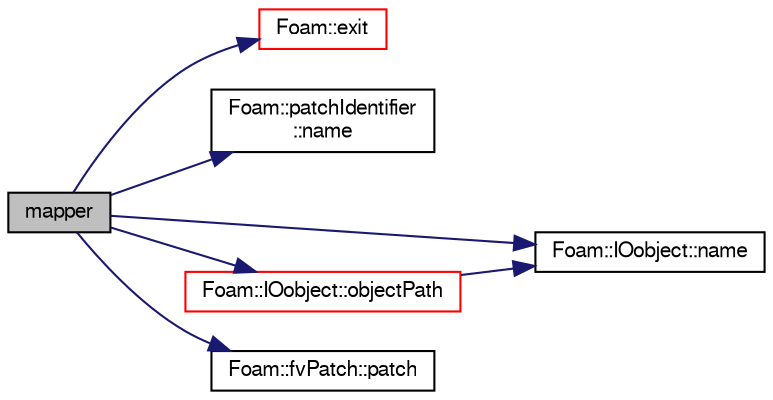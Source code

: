 digraph "mapper"
{
  bgcolor="transparent";
  edge [fontname="FreeSans",fontsize="10",labelfontname="FreeSans",labelfontsize="10"];
  node [fontname="FreeSans",fontsize="10",shape=record];
  rankdir="LR";
  Node332 [label="mapper",height=0.2,width=0.4,color="black", fillcolor="grey75", style="filled", fontcolor="black"];
  Node332 -> Node333 [color="midnightblue",fontsize="10",style="solid",fontname="FreeSans"];
  Node333 [label="Foam::exit",height=0.2,width=0.4,color="red",URL="$a21124.html#a06ca7250d8e89caf05243ec094843642"];
  Node332 -> Node380 [color="midnightblue",fontsize="10",style="solid",fontname="FreeSans"];
  Node380 [label="Foam::patchIdentifier\l::name",height=0.2,width=0.4,color="black",URL="$a27122.html#acc80e00a8ac919288fb55bd14cc88bf6",tooltip="Return name. "];
  Node332 -> Node381 [color="midnightblue",fontsize="10",style="solid",fontname="FreeSans"];
  Node381 [label="Foam::IOobject::name",height=0.2,width=0.4,color="black",URL="$a26142.html#acc80e00a8ac919288fb55bd14cc88bf6",tooltip="Return name. "];
  Node332 -> Node382 [color="midnightblue",fontsize="10",style="solid",fontname="FreeSans"];
  Node382 [label="Foam::IOobject::objectPath",height=0.2,width=0.4,color="red",URL="$a26142.html#a3a7ece5c1251c6be1f7812d4dba5fb7a",tooltip="Return complete path + object name. "];
  Node382 -> Node381 [color="midnightblue",fontsize="10",style="solid",fontname="FreeSans"];
  Node332 -> Node648 [color="midnightblue",fontsize="10",style="solid",fontname="FreeSans"];
  Node648 [label="Foam::fvPatch::patch",height=0.2,width=0.4,color="black",URL="$a22870.html#a733fd433f94cab9899e34dcc9709333e",tooltip="Return the polyPatch. "];
}
